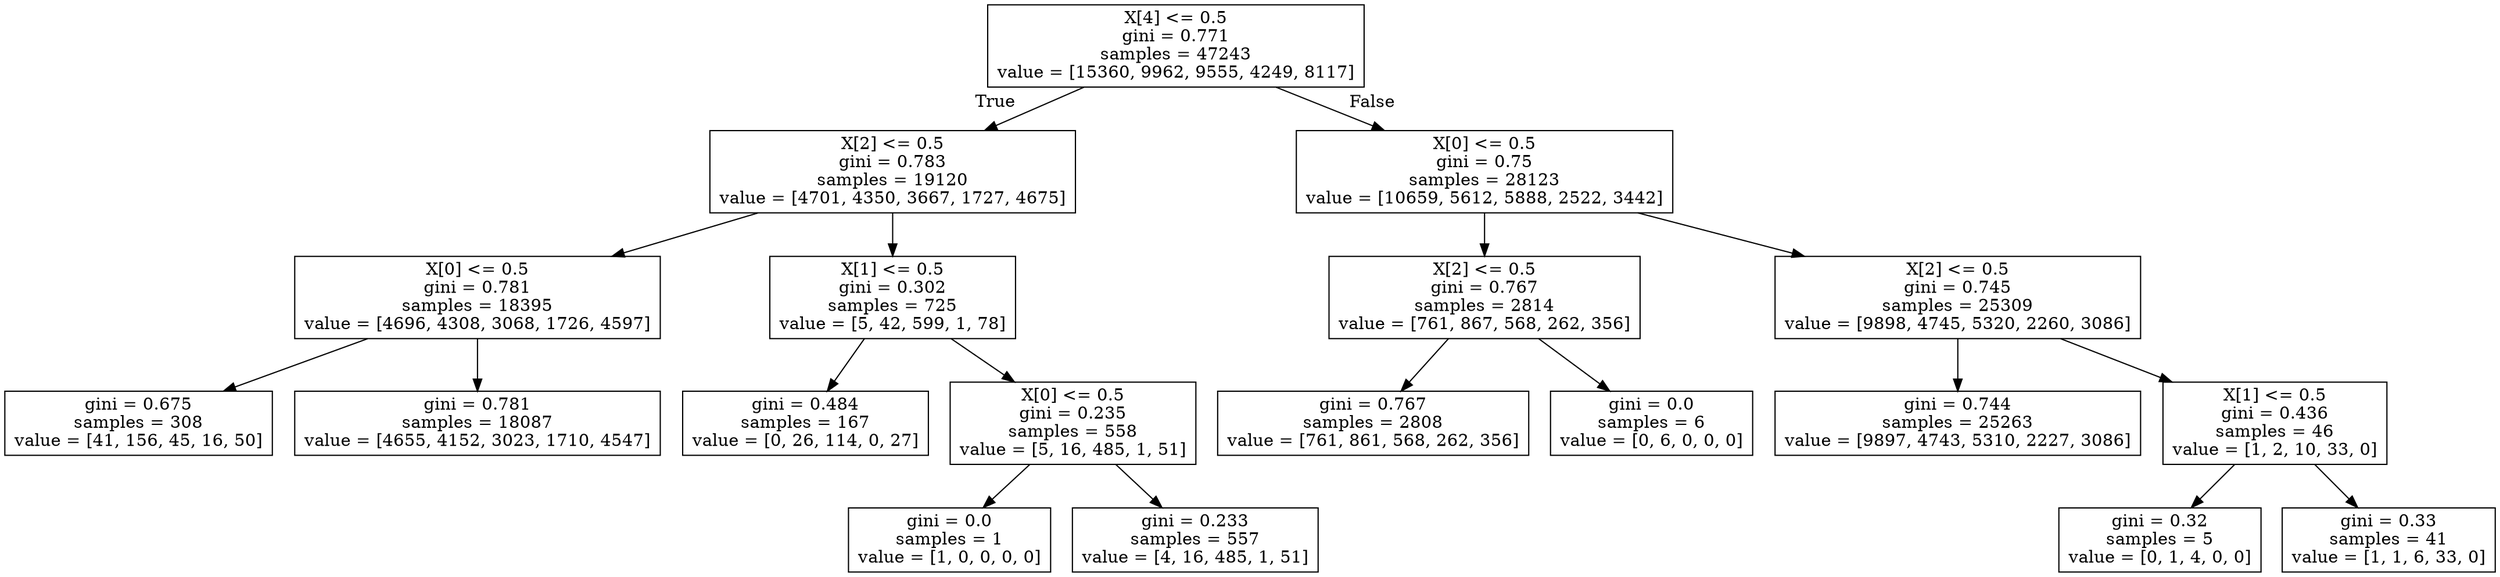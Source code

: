 digraph Tree {
node [shape=box] ;
0 [label="X[4] <= 0.5\ngini = 0.771\nsamples = 47243\nvalue = [15360, 9962, 9555, 4249, 8117]"] ;
1 [label="X[2] <= 0.5\ngini = 0.783\nsamples = 19120\nvalue = [4701, 4350, 3667, 1727, 4675]"] ;
0 -> 1 [labeldistance=2.5, labelangle=45, headlabel="True"] ;
2 [label="X[0] <= 0.5\ngini = 0.781\nsamples = 18395\nvalue = [4696, 4308, 3068, 1726, 4597]"] ;
1 -> 2 ;
3 [label="gini = 0.675\nsamples = 308\nvalue = [41, 156, 45, 16, 50]"] ;
2 -> 3 ;
4 [label="gini = 0.781\nsamples = 18087\nvalue = [4655, 4152, 3023, 1710, 4547]"] ;
2 -> 4 ;
5 [label="X[1] <= 0.5\ngini = 0.302\nsamples = 725\nvalue = [5, 42, 599, 1, 78]"] ;
1 -> 5 ;
6 [label="gini = 0.484\nsamples = 167\nvalue = [0, 26, 114, 0, 27]"] ;
5 -> 6 ;
7 [label="X[0] <= 0.5\ngini = 0.235\nsamples = 558\nvalue = [5, 16, 485, 1, 51]"] ;
5 -> 7 ;
8 [label="gini = 0.0\nsamples = 1\nvalue = [1, 0, 0, 0, 0]"] ;
7 -> 8 ;
9 [label="gini = 0.233\nsamples = 557\nvalue = [4, 16, 485, 1, 51]"] ;
7 -> 9 ;
10 [label="X[0] <= 0.5\ngini = 0.75\nsamples = 28123\nvalue = [10659, 5612, 5888, 2522, 3442]"] ;
0 -> 10 [labeldistance=2.5, labelangle=-45, headlabel="False"] ;
11 [label="X[2] <= 0.5\ngini = 0.767\nsamples = 2814\nvalue = [761, 867, 568, 262, 356]"] ;
10 -> 11 ;
12 [label="gini = 0.767\nsamples = 2808\nvalue = [761, 861, 568, 262, 356]"] ;
11 -> 12 ;
13 [label="gini = 0.0\nsamples = 6\nvalue = [0, 6, 0, 0, 0]"] ;
11 -> 13 ;
14 [label="X[2] <= 0.5\ngini = 0.745\nsamples = 25309\nvalue = [9898, 4745, 5320, 2260, 3086]"] ;
10 -> 14 ;
15 [label="gini = 0.744\nsamples = 25263\nvalue = [9897, 4743, 5310, 2227, 3086]"] ;
14 -> 15 ;
16 [label="X[1] <= 0.5\ngini = 0.436\nsamples = 46\nvalue = [1, 2, 10, 33, 0]"] ;
14 -> 16 ;
17 [label="gini = 0.32\nsamples = 5\nvalue = [0, 1, 4, 0, 0]"] ;
16 -> 17 ;
18 [label="gini = 0.33\nsamples = 41\nvalue = [1, 1, 6, 33, 0]"] ;
16 -> 18 ;
}